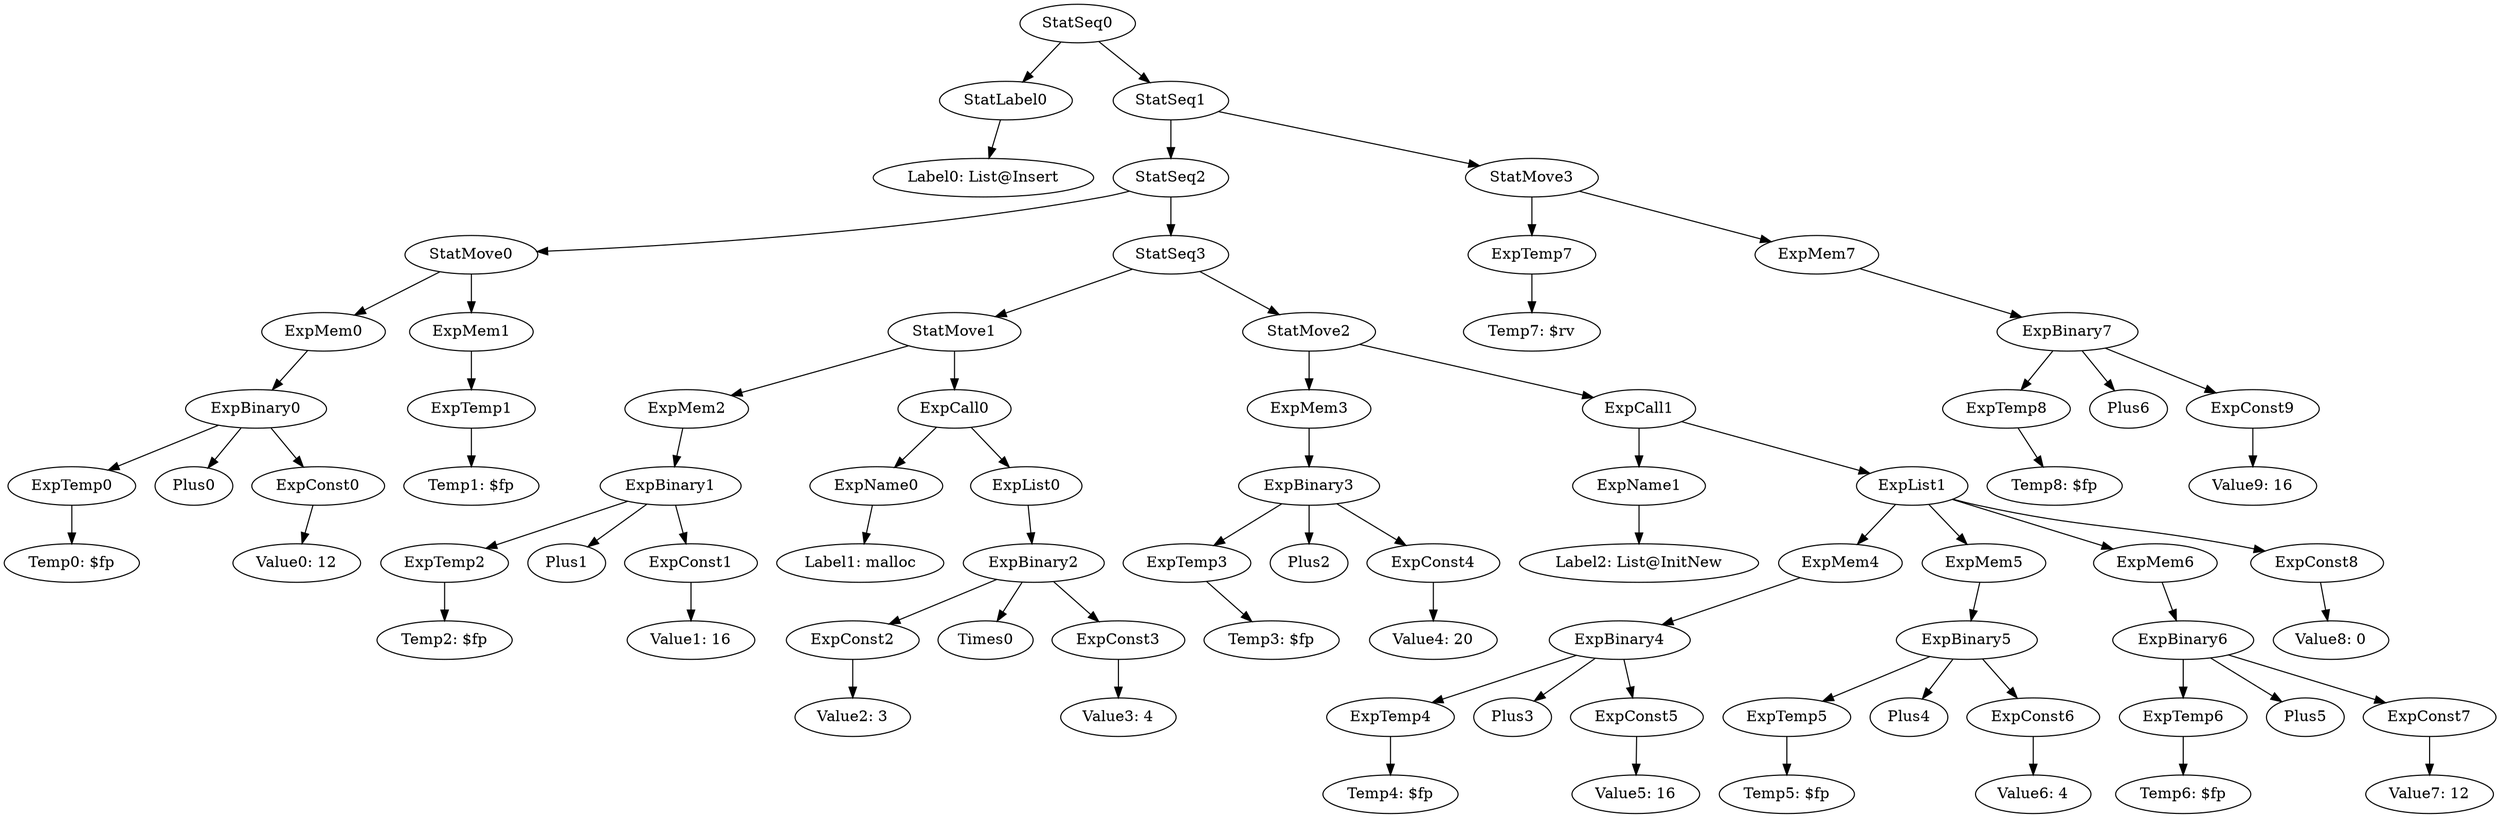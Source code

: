 digraph {
	ordering = out;
	ExpBinary7 -> ExpTemp8;
	ExpBinary7 -> Plus6;
	ExpBinary7 -> ExpConst9;
	ExpTemp8 -> "Temp8: $fp";
	ExpList0 -> ExpBinary2;
	ExpConst3 -> "Value3: 4";
	ExpConst7 -> "Value7: 12";
	ExpCall0 -> ExpName0;
	ExpCall0 -> ExpList0;
	ExpMem2 -> ExpBinary1;
	ExpName0 -> "Label1: malloc";
	StatMove1 -> ExpMem2;
	StatMove1 -> ExpCall0;
	ExpConst1 -> "Value1: 16";
	StatSeq1 -> StatSeq2;
	StatSeq1 -> StatMove3;
	ExpTemp2 -> "Temp2: $fp";
	ExpBinary0 -> ExpTemp0;
	ExpBinary0 -> Plus0;
	ExpBinary0 -> ExpConst0;
	ExpMem4 -> ExpBinary4;
	ExpMem7 -> ExpBinary7;
	StatSeq3 -> StatMove1;
	StatSeq3 -> StatMove2;
	StatMove0 -> ExpMem0;
	StatMove0 -> ExpMem1;
	StatSeq0 -> StatLabel0;
	StatSeq0 -> StatSeq1;
	ExpTemp1 -> "Temp1: $fp";
	ExpTemp5 -> "Temp5: $fp";
	ExpBinary2 -> ExpConst2;
	ExpBinary2 -> Times0;
	ExpBinary2 -> ExpConst3;
	ExpMem5 -> ExpBinary5;
	StatLabel0 -> "Label0: List@Insert";
	ExpMem0 -> ExpBinary0;
	ExpBinary1 -> ExpTemp2;
	ExpBinary1 -> Plus1;
	ExpBinary1 -> ExpConst1;
	ExpList1 -> ExpMem4;
	ExpList1 -> ExpMem5;
	ExpList1 -> ExpMem6;
	ExpList1 -> ExpConst8;
	ExpBinary6 -> ExpTemp6;
	ExpBinary6 -> Plus5;
	ExpBinary6 -> ExpConst7;
	StatSeq2 -> StatMove0;
	StatSeq2 -> StatSeq3;
	ExpMem1 -> ExpTemp1;
	ExpConst6 -> "Value6: 4";
	ExpTemp3 -> "Temp3: $fp";
	ExpConst2 -> "Value2: 3";
	ExpBinary3 -> ExpTemp3;
	ExpBinary3 -> Plus2;
	ExpBinary3 -> ExpConst4;
	ExpConst5 -> "Value5: 16";
	ExpMem3 -> ExpBinary3;
	StatMove2 -> ExpMem3;
	StatMove2 -> ExpCall1;
	ExpName1 -> "Label2: List@InitNew";
	ExpCall1 -> ExpName1;
	ExpCall1 -> ExpList1;
	ExpTemp4 -> "Temp4: $fp";
	ExpTemp0 -> "Temp0: $fp";
	ExpTemp7 -> "Temp7: $rv";
	ExpConst0 -> "Value0: 12";
	ExpBinary4 -> ExpTemp4;
	ExpBinary4 -> Plus3;
	ExpBinary4 -> ExpConst5;
	ExpConst9 -> "Value9: 16";
	ExpBinary5 -> ExpTemp5;
	ExpBinary5 -> Plus4;
	ExpBinary5 -> ExpConst6;
	ExpTemp6 -> "Temp6: $fp";
	ExpMem6 -> ExpBinary6;
	ExpConst4 -> "Value4: 20";
	ExpConst8 -> "Value8: 0";
	StatMove3 -> ExpTemp7;
	StatMove3 -> ExpMem7;
}

